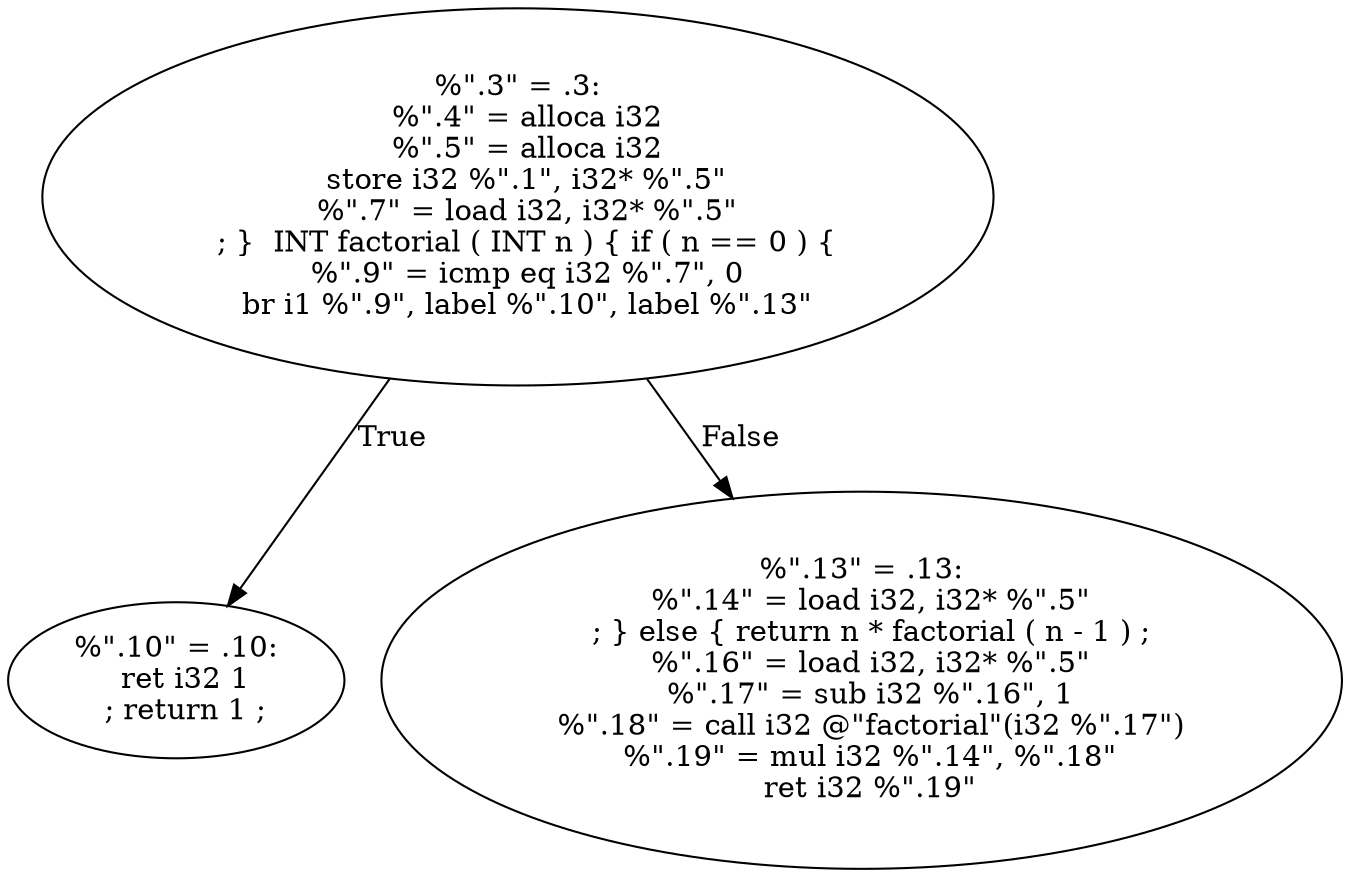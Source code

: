 digraph AST {
  "131770534401632" [label="%\".3\" = .3:
  %\".4\" = alloca i32
  %\".5\" = alloca i32
  store i32 %\".1\", i32* %\".5\"
  %\".7\" = load i32, i32* %\".5\"
  ; }  INT factorial ( INT n ) { if ( n == 0 ) {
  %\".9\" = icmp eq i32 %\".7\", 0
  br i1 %\".9\", label %\".10\", label %\".13\""];
  "131770534401632" -> "131770534407776" [label="True"];
  "131770534401632" -> "131770534405040" [label="False"];
  "131770534407776" [label="%\".10\" = .10:
  ret i32 1
  ; return 1 ;"];
  "131770534405040" [label="%\".13\" = .13:
  %\".14\" = load i32, i32* %\".5\"
  ; } else { return n * factorial ( n - 1 ) ;
  %\".16\" = load i32, i32* %\".5\"
  %\".17\" = sub i32 %\".16\", 1
  %\".18\" = call i32 @\"factorial\"(i32 %\".17\")
  %\".19\" = mul i32 %\".14\", %\".18\"
  ret i32 %\".19\""];
}
